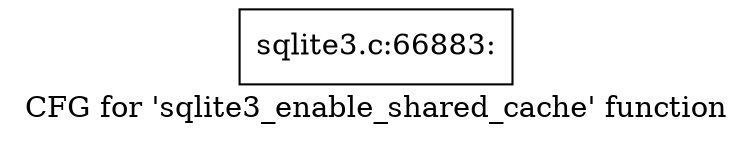 digraph "CFG for 'sqlite3_enable_shared_cache' function" {
	label="CFG for 'sqlite3_enable_shared_cache' function";

	Node0x55c0f5978030 [shape=record,label="{sqlite3.c:66883:}"];
}
